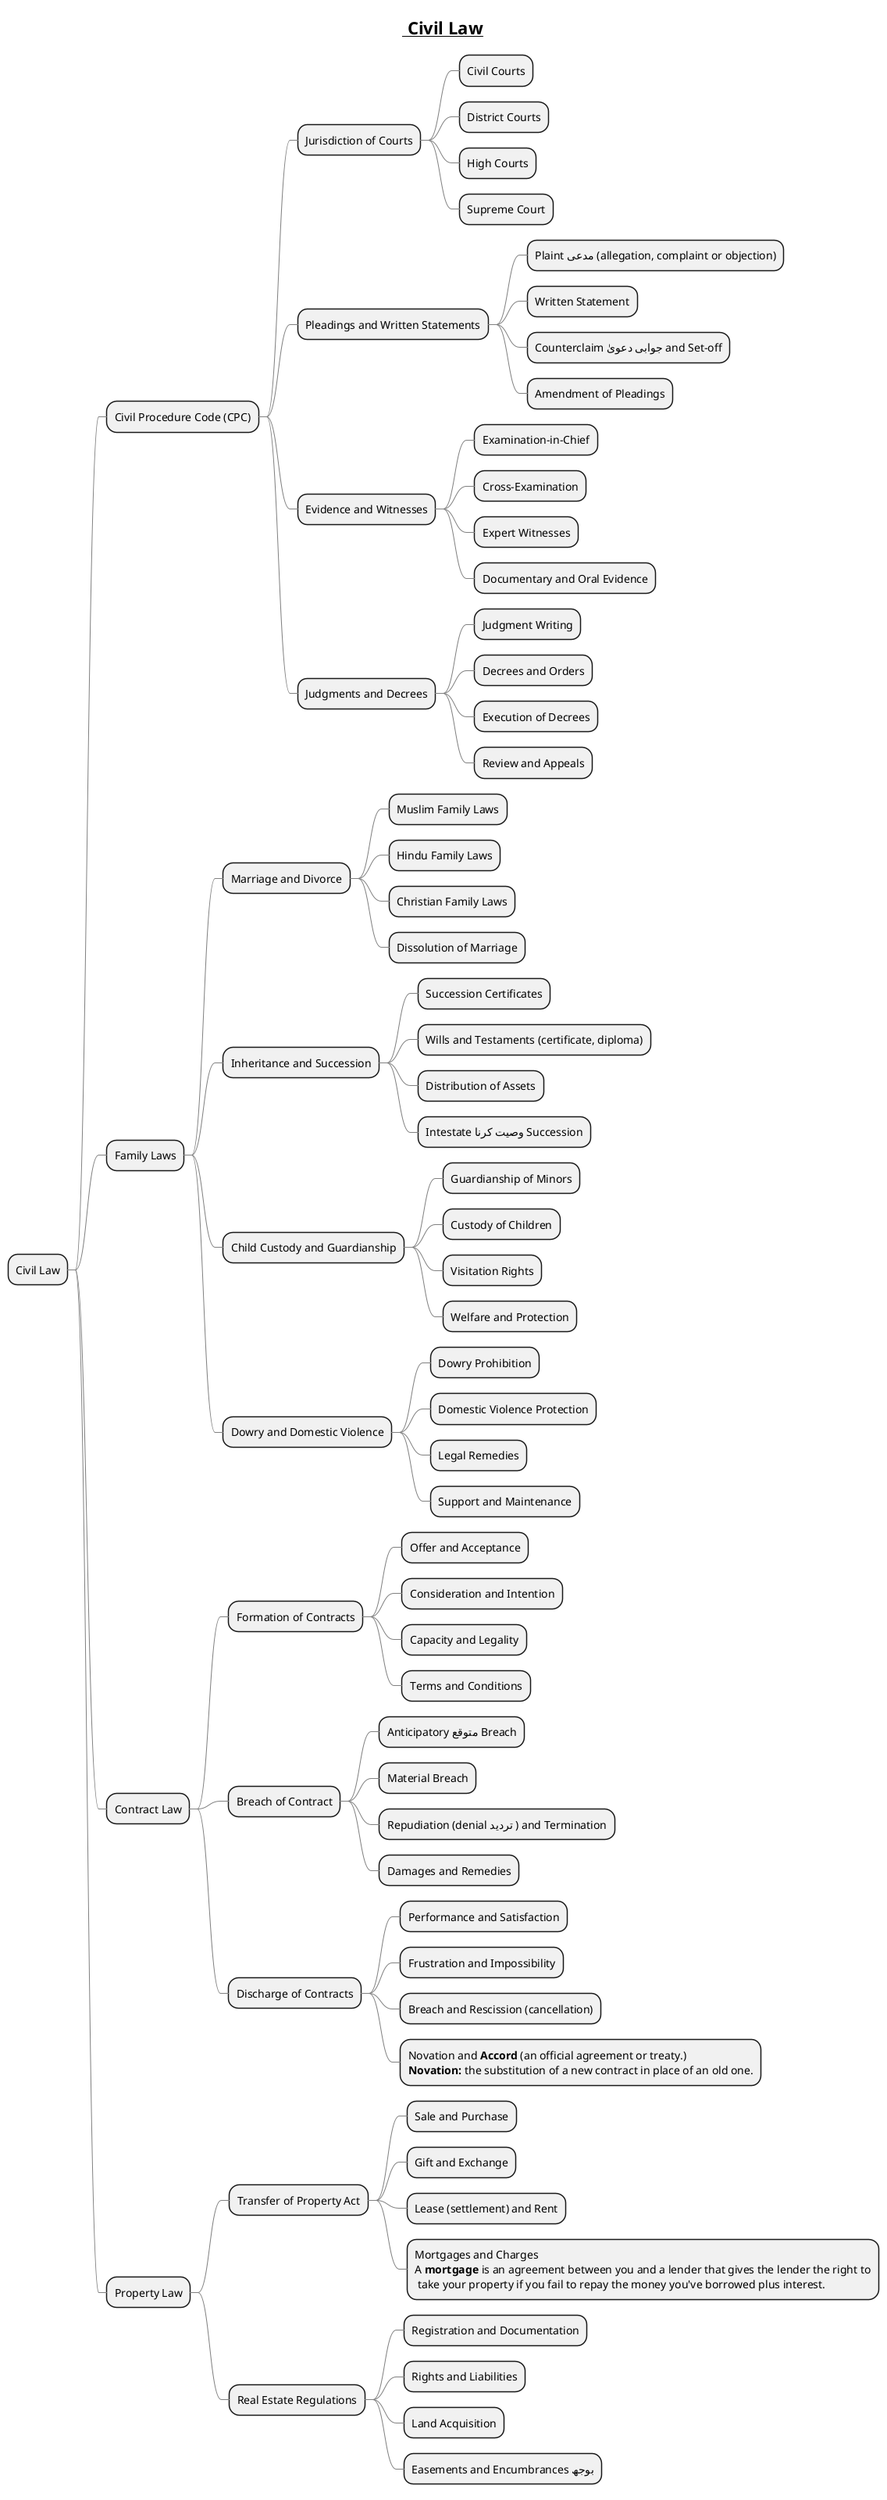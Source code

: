 @startmindmap
skinparam nodeWidth 250
skinparam nodeHeight 40
skinparam nodeFontSize 14
skinparam ArrowColor #808080

title =__ Civil Law__

* Civil Law
** Civil Procedure Code (CPC)
*** Jurisdiction of Courts
**** Civil Courts
**** District Courts
**** High Courts
**** Supreme Court
*** Pleadings and Written Statements
**** Plaint مدعی (allegation, complaint or objection)
**** Written Statement
**** Counterclaim جوابی دعویٰ and Set-off
**** Amendment of Pleadings
*** Evidence and Witnesses
**** Examination-in-Chief
**** Cross-Examination
**** Expert Witnesses
**** Documentary and Oral Evidence
*** Judgments and Decrees
**** Judgment Writing
**** Decrees and Orders
**** Execution of Decrees
**** Review and Appeals
** Family Laws
*** Marriage and Divorce
**** Muslim Family Laws
**** Hindu Family Laws
**** Christian Family Laws
**** Dissolution of Marriage
*** Inheritance and Succession
**** Succession Certificates
**** Wills and Testaments (certificate, diploma)
**** Distribution of Assets
**** Intestate وصیت کرنا Succession
*** Child Custody and Guardianship
**** Guardianship of Minors
**** Custody of Children
**** Visitation Rights
**** Welfare and Protection
*** Dowry and Domestic Violence
**** Dowry Prohibition
**** Domestic Violence Protection
**** Legal Remedies
**** Support and Maintenance
** Contract Law
*** Formation of Contracts
**** Offer and Acceptance
**** Consideration and Intention
**** Capacity and Legality
**** Terms and Conditions
*** Breach of Contract
**** Anticipatory متوقع Breach
**** Material Breach
**** Repudiation (denial تردید ) and Termination
**** Damages and Remedies
*** Discharge of Contracts
**** Performance and Satisfaction
**** Frustration and Impossibility
**** Breach and Rescission (cancellation)
**** Novation and **Accord** (an official agreement or treaty.) \n**Novation:** the substitution of a new contract in place of an old one.
** Property Law
*** Transfer of Property Act
**** Sale and Purchase
**** Gift and Exchange
**** Lease (settlement) and Rent
**** Mortgages and Charges \nA **mortgage** is an agreement between you and a lender that gives the lender the right to\n take your property if you fail to repay the money you've borrowed plus interest.
*** Real Estate Regulations
**** Registration and Documentation
**** Rights and Liabilities
**** Land Acquisition
**** Easements and Encumbrances بوجھ
@endmindmap
